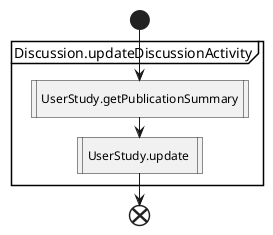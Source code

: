 @startuml

start
partition Discussion.updateDiscussionActivity {

    :UserStudy.getPublicationSummary|
    :UserStudy.update |
}
end

@enduml


